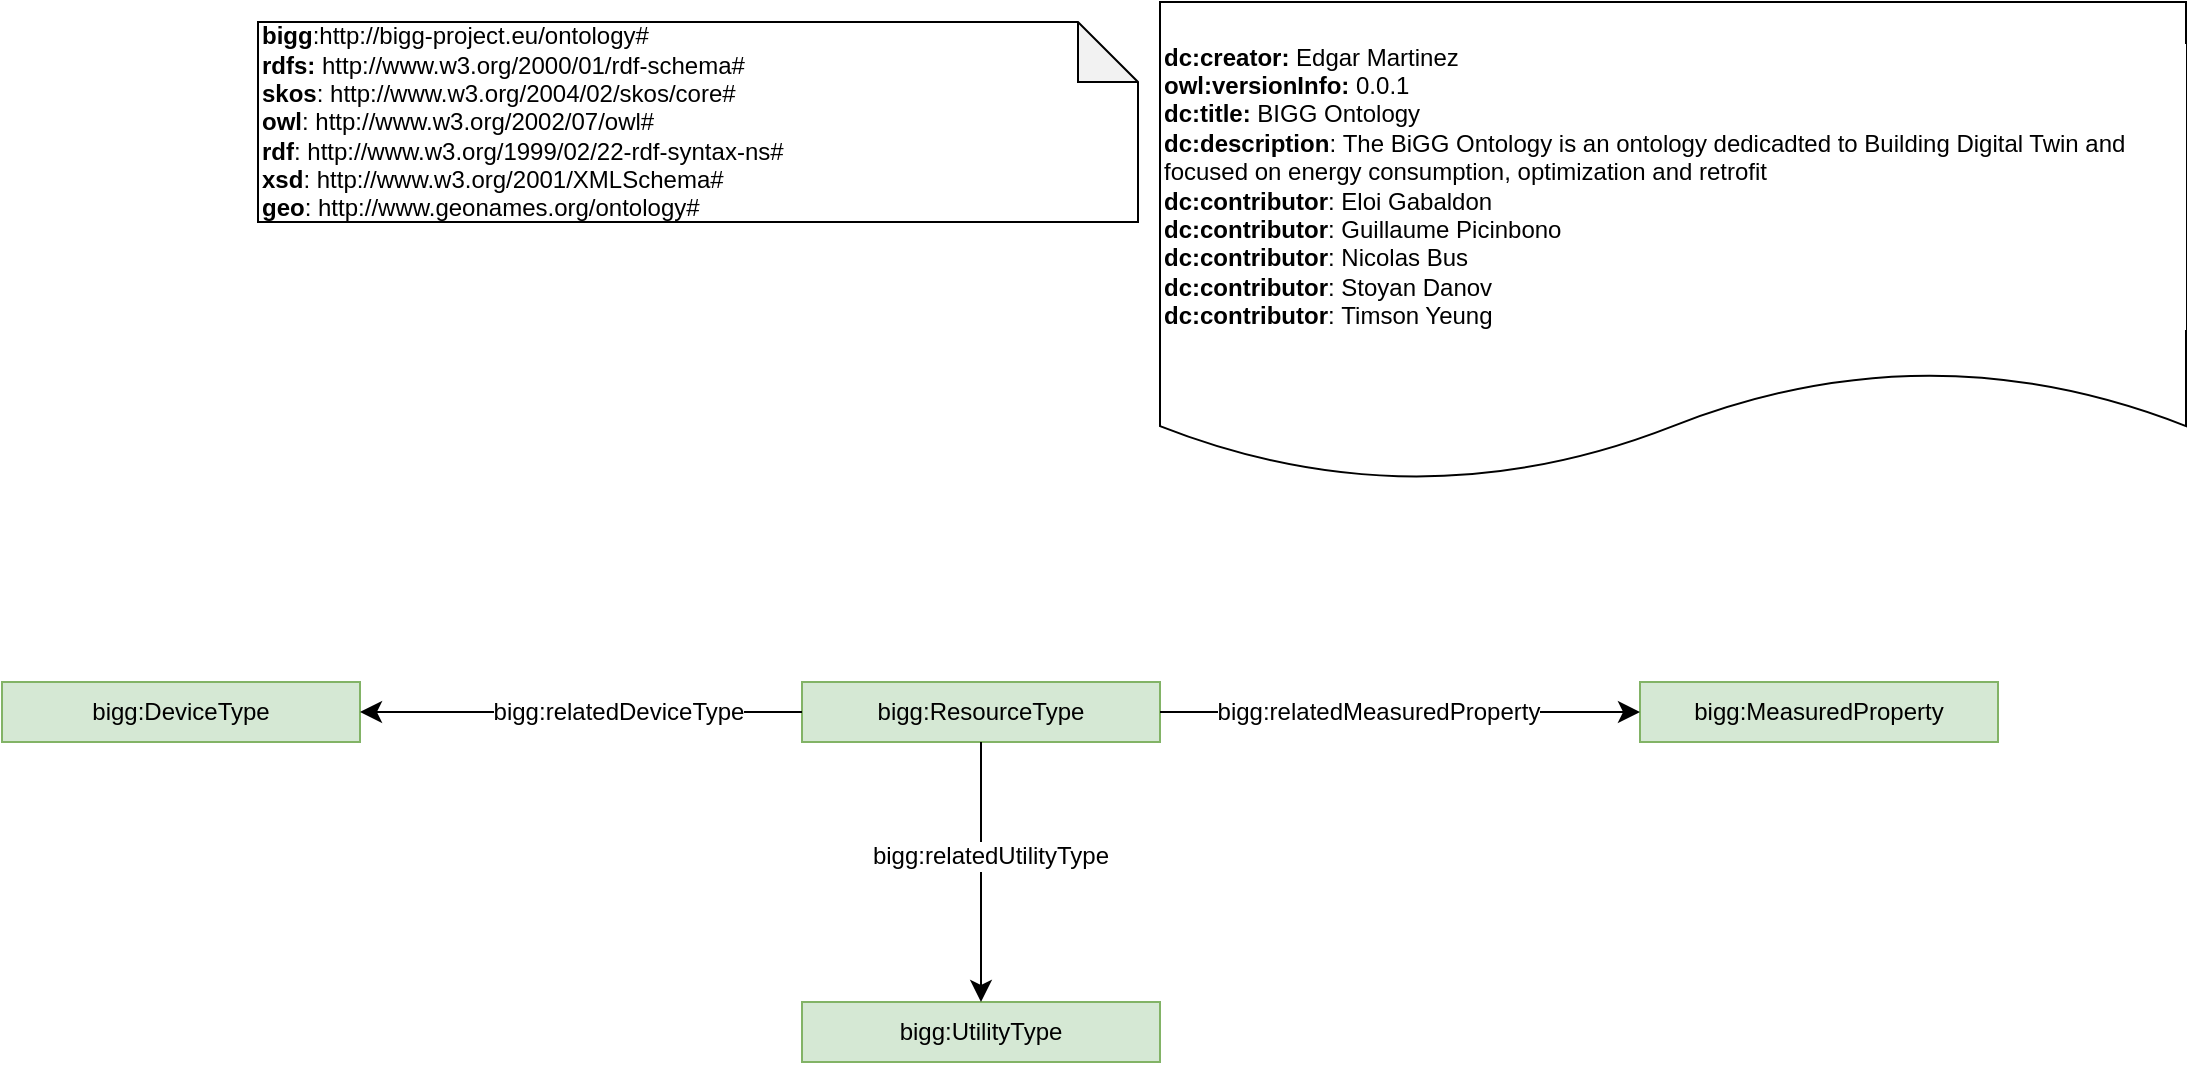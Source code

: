 <mxfile version="20.8.16" type="device"><diagram name="Pàgina-1" id="Jb0PPaZmCA0fE61kb7Bq"><mxGraphModel dx="2021" dy="1843" grid="1" gridSize="10" guides="1" tooltips="1" connect="1" arrows="1" fold="1" page="1" pageScale="1" pageWidth="827" pageHeight="1169" math="0" shadow="0"><root><mxCell id="0"/><mxCell id="1" parent="0"/><mxCell id="fTxu7b9xNDHqYGVXEuO--1" value="&lt;div&gt;&lt;b&gt;bigg&lt;/b&gt;:http://bigg-project.eu/ontology#&lt;/div&gt;&lt;div&gt;&lt;/div&gt;&lt;b&gt;rdfs:&lt;/b&gt; http://www.w3.org/2000/01/rdf-schema#&lt;br&gt;&lt;div&gt;&lt;span style=&quot;background-color: initial;&quot;&gt;&lt;b&gt;skos&lt;/b&gt;: http://www.w3.org/2004/02/skos/core#&lt;/span&gt;&lt;br&gt;&lt;/div&gt;&lt;div&gt;&lt;b&gt;owl&lt;/b&gt;: http://www.w3.org/2002/07/owl#&lt;/div&gt;&lt;div&gt;&lt;span style=&quot;background-color: initial;&quot;&gt;&lt;b&gt;rdf&lt;/b&gt;: http://www.w3.org/1999/02/22-rdf-syntax-ns#&lt;/span&gt;&lt;br&gt;&lt;/div&gt;&lt;div&gt;&lt;b&gt;xsd&lt;/b&gt;: http://www.w3.org/2001/XMLSchema#&lt;/div&gt;&lt;div&gt;&lt;span style=&quot;background-color: initial;&quot;&gt;&lt;b&gt;geo&lt;/b&gt;: http://www.geonames.org/ontology#&lt;/span&gt;&lt;/div&gt;" style="shape=note;whiteSpace=wrap;html=1;backgroundOutline=1;darkOpacity=0.05;align=left;" parent="1" vertex="1"><mxGeometry x="-51" y="-60" width="440" height="100" as="geometry"/></mxCell><mxCell id="fTxu7b9xNDHqYGVXEuO--2" value="&lt;div&gt;&lt;b&gt;dc:creator:&lt;/b&gt;&amp;nbsp;Edgar Martinez&lt;/div&gt;&lt;div&gt;&lt;b&gt;owl:versionInfo:&lt;/b&gt; 0.0.1&lt;/div&gt;&lt;div&gt;&lt;b&gt;dc:title:&lt;/b&gt;&amp;nbsp;BIGG Ontology&lt;/div&gt;&lt;div&gt;&lt;b&gt;dc:description&lt;/b&gt;:&amp;nbsp;The BiGG Ontology is an ontology dedicadted to Building Digital Twin and focused on energy consumption, optimization and retrofit&lt;/div&gt;&lt;div&gt;&lt;b&gt;dc:contributor&lt;/b&gt;:&amp;nbsp;Eloi Gabaldon&lt;/div&gt;&lt;div&gt;&lt;b&gt;dc:contributor&lt;/b&gt;:&amp;nbsp;Guillaume Picinbono&lt;br&gt;&lt;/div&gt;&lt;div&gt;&lt;b&gt;dc:contributor&lt;/b&gt;:&amp;nbsp;&lt;span style=&quot;background-color: rgb(255, 255, 255);&quot;&gt;Nicolas Bus&lt;br&gt;&lt;/span&gt;&lt;/div&gt;&lt;div&gt;&lt;span style=&quot;background-color: rgb(255, 255, 255);&quot;&gt;&lt;b&gt;dc:contributor&lt;/b&gt;:&amp;nbsp;Stoyan Danov&lt;br&gt;&lt;/span&gt;&lt;/div&gt;&lt;div&gt;&lt;span style=&quot;background-color: rgb(255, 255, 255);&quot;&gt;&lt;b&gt;dc:contributor&lt;/b&gt;:&amp;nbsp;Timson Yeung&lt;/span&gt;&lt;/div&gt;" style="shape=document;whiteSpace=wrap;html=1;boundedLbl=1;labelBackgroundColor=#ffffff;strokeColor=#000000;fontSize=12;fontColor=#000000;size=0.233;align=left;" parent="1" vertex="1"><mxGeometry x="400" y="-70" width="513" height="240" as="geometry"/></mxCell><mxCell id="fTxu7b9xNDHqYGVXEuO--3" value="bigg:ResourceType" style="rounded=0;whiteSpace=wrap;html=1;snapToPoint=1;points=[[0.1,0],[0.2,0],[0.3,0],[0.4,0],[0.5,0],[0.6,0],[0.7,0],[0.8,0],[0.9,0],[0,0.1],[0,0.3],[0,0.5],[0,0.7],[0,0.9],[0.1,1],[0.2,1],[0.3,1],[0.4,1],[0.5,1],[0.6,1],[0.7,1],[0.8,1],[0.9,1],[1,0.1],[1,0.3],[1,0.5],[1,0.7],[1,0.9]];fillColor=#d5e8d4;strokeColor=#82b366;" parent="1" vertex="1"><mxGeometry x="221" y="270.0" width="179" height="30" as="geometry"/></mxCell><mxCell id="fTxu7b9xNDHqYGVXEuO--6" value="bigg:MeasuredProperty" style="rounded=0;whiteSpace=wrap;html=1;snapToPoint=1;points=[[0.1,0],[0.2,0],[0.3,0],[0.4,0],[0.5,0],[0.6,0],[0.7,0],[0.8,0],[0.9,0],[0,0.1],[0,0.3],[0,0.5],[0,0.7],[0,0.9],[0.1,1],[0.2,1],[0.3,1],[0.4,1],[0.5,1],[0.6,1],[0.7,1],[0.8,1],[0.9,1],[1,0.1],[1,0.3],[1,0.5],[1,0.7],[1,0.9]];fillColor=#d5e8d4;strokeColor=#82b366;" parent="1" vertex="1"><mxGeometry x="640" y="270.0" width="179" height="30" as="geometry"/></mxCell><mxCell id="fTxu7b9xNDHqYGVXEuO--7" value="bigg:UtilityType" style="rounded=0;whiteSpace=wrap;html=1;snapToPoint=1;points=[[0.1,0],[0.2,0],[0.3,0],[0.4,0],[0.5,0],[0.6,0],[0.7,0],[0.8,0],[0.9,0],[0,0.1],[0,0.3],[0,0.5],[0,0.7],[0,0.9],[0.1,1],[0.2,1],[0.3,1],[0.4,1],[0.5,1],[0.6,1],[0.7,1],[0.8,1],[0.9,1],[1,0.1],[1,0.3],[1,0.5],[1,0.7],[1,0.9]];fillColor=#d5e8d4;strokeColor=#82b366;" parent="1" vertex="1"><mxGeometry x="221" y="430.0" width="179" height="30" as="geometry"/></mxCell><mxCell id="fTxu7b9xNDHqYGVXEuO--8" value="bigg:DeviceType" style="rounded=0;whiteSpace=wrap;html=1;snapToPoint=1;points=[[0.1,0],[0.2,0],[0.3,0],[0.4,0],[0.5,0],[0.6,0],[0.7,0],[0.8,0],[0.9,0],[0,0.1],[0,0.3],[0,0.5],[0,0.7],[0,0.9],[0.1,1],[0.2,1],[0.3,1],[0.4,1],[0.5,1],[0.6,1],[0.7,1],[0.8,1],[0.9,1],[1,0.1],[1,0.3],[1,0.5],[1,0.7],[1,0.9]];fillColor=#d5e8d4;strokeColor=#82b366;" parent="1" vertex="1"><mxGeometry x="-179" y="270.0" width="179" height="30" as="geometry"/></mxCell><mxCell id="fTxu7b9xNDHqYGVXEuO--9" value="" style="endArrow=classic;html=1;exitX=1;exitY=0.5;exitDx=0;exitDy=0;endSize=8;arcSize=0;rounded=0;entryX=0;entryY=0.5;entryDx=0;entryDy=0;" parent="1" source="fTxu7b9xNDHqYGVXEuO--3" target="fTxu7b9xNDHqYGVXEuO--6" edge="1"><mxGeometry width="50" height="50" relative="1" as="geometry"><mxPoint x="531.1" y="840" as="sourcePoint"/><mxPoint x="750" y="740" as="targetPoint"/></mxGeometry></mxCell><mxCell id="fTxu7b9xNDHqYGVXEuO--10" value="&lt;div&gt;bigg:relatedMeasuredProperty&lt;/div&gt;" style="text;html=1;align=center;verticalAlign=middle;resizable=0;points=[];labelBackgroundColor=#ffffff;" parent="fTxu7b9xNDHqYGVXEuO--9" vertex="1" connectable="0"><mxGeometry x="-0.127" relative="1" as="geometry"><mxPoint x="4" as="offset"/></mxGeometry></mxCell><mxCell id="fTxu7b9xNDHqYGVXEuO--11" value="" style="endArrow=classic;html=1;endSize=8;arcSize=0;rounded=0;entryX=0.5;entryY=0;entryDx=0;entryDy=0;exitX=0.5;exitY=1;exitDx=0;exitDy=0;" parent="1" source="fTxu7b9xNDHqYGVXEuO--3" target="fTxu7b9xNDHqYGVXEuO--7" edge="1"><mxGeometry width="50" height="50" relative="1" as="geometry"><mxPoint x="160" y="330" as="sourcePoint"/><mxPoint y="285" as="targetPoint"/></mxGeometry></mxCell><mxCell id="fTxu7b9xNDHqYGVXEuO--12" value="&lt;div&gt;bigg:relatedUtilityType&lt;/div&gt;" style="text;html=1;align=center;verticalAlign=middle;resizable=0;points=[];labelBackgroundColor=#ffffff;" parent="fTxu7b9xNDHqYGVXEuO--11" vertex="1" connectable="0"><mxGeometry x="-0.127" relative="1" as="geometry"><mxPoint x="4" as="offset"/></mxGeometry></mxCell><mxCell id="fTxu7b9xNDHqYGVXEuO--13" value="" style="endArrow=classic;html=1;exitX=0;exitY=0.5;exitDx=0;exitDy=0;endSize=8;arcSize=0;rounded=0;entryX=1;entryY=0.5;entryDx=0;entryDy=0;" parent="1" source="fTxu7b9xNDHqYGVXEuO--3" target="fTxu7b9xNDHqYGVXEuO--8" edge="1"><mxGeometry width="50" height="50" relative="1" as="geometry"><mxPoint x="231" y="295" as="sourcePoint"/><mxPoint x="100" y="220" as="targetPoint"/></mxGeometry></mxCell><mxCell id="fTxu7b9xNDHqYGVXEuO--14" value="&lt;div&gt;bigg:relatedDeviceType&lt;/div&gt;" style="text;html=1;align=center;verticalAlign=middle;resizable=0;points=[];labelBackgroundColor=#ffffff;" parent="fTxu7b9xNDHqYGVXEuO--13" vertex="1" connectable="0"><mxGeometry x="-0.127" relative="1" as="geometry"><mxPoint x="4" as="offset"/></mxGeometry></mxCell></root></mxGraphModel></diagram></mxfile>
